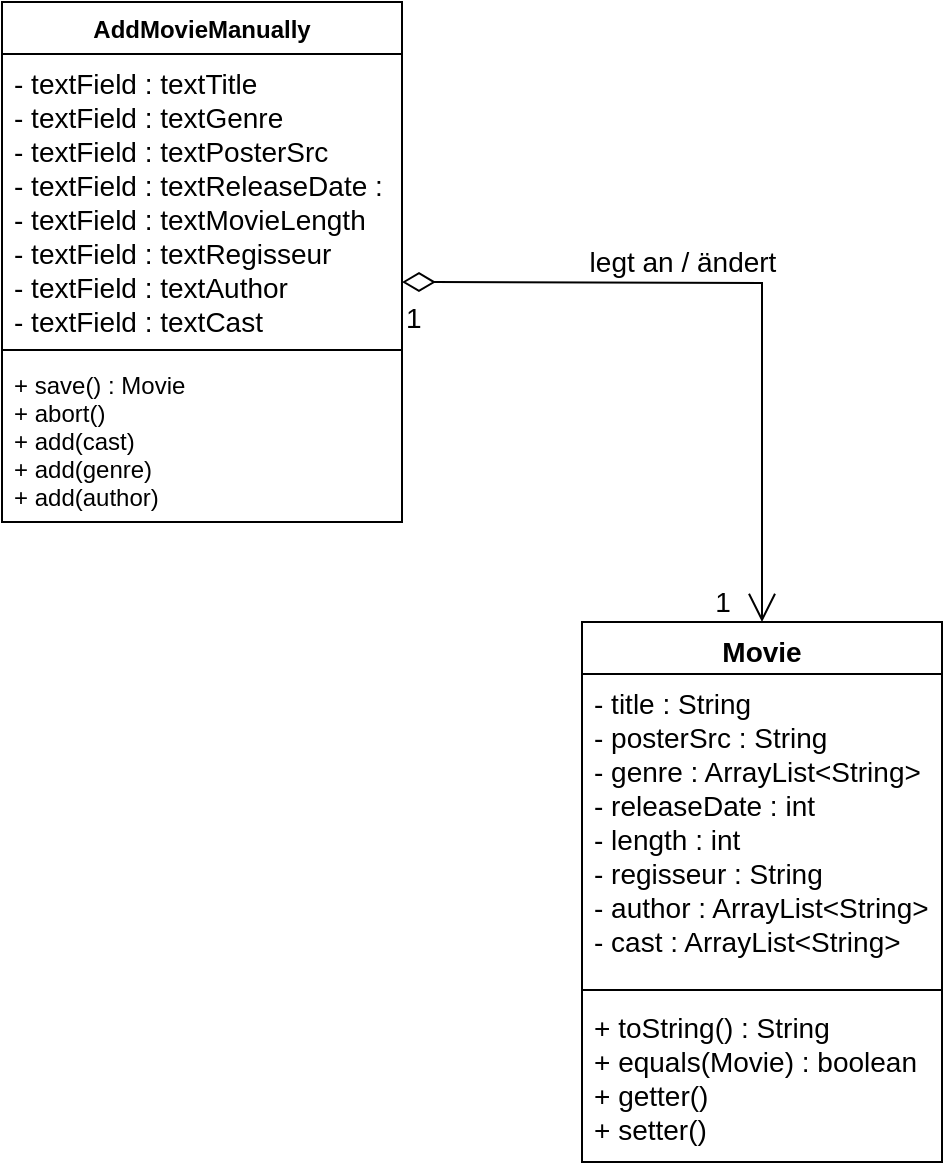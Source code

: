 <mxfile version="18.0.2" type="device"><diagram id="hnOvhdn4RAAlUsQbI7Sv" name="Page-1"><mxGraphModel dx="305" dy="545" grid="1" gridSize="10" guides="1" tooltips="1" connect="1" arrows="1" fold="1" page="1" pageScale="1" pageWidth="1200" pageHeight="1920" math="0" shadow="0"><root><mxCell id="0"/><mxCell id="1" parent="0"/><mxCell id="KevBFgArK-WIYRAsdF_v-9" value="AddMovieManually" style="swimlane;fontStyle=1;align=center;verticalAlign=top;childLayout=stackLayout;horizontal=1;startSize=26;horizontalStack=0;resizeParent=1;resizeParentMax=0;resizeLast=0;collapsible=1;marginBottom=0;" parent="1" vertex="1"><mxGeometry x="440" y="90" width="200" height="260" as="geometry"/></mxCell><mxCell id="KevBFgArK-WIYRAsdF_v-10" value="- textField : textTitle &#xA;- textField : textGenre&#xA;- textField : textPosterSrc&#xA;- textField : textReleaseDate : &#xA;- textField : textMovieLength&#xA;- textField : textRegisseur&#xA;- textField : textAuthor&#xA;- textField : textCast" style="text;strokeColor=none;fillColor=none;align=left;verticalAlign=top;spacingLeft=4;spacingRight=4;overflow=hidden;rotatable=0;points=[[0,0.5],[1,0.5]];portConstraint=eastwest;fontSize=14;" parent="KevBFgArK-WIYRAsdF_v-9" vertex="1"><mxGeometry y="26" width="200" height="144" as="geometry"/></mxCell><mxCell id="KevBFgArK-WIYRAsdF_v-11" value="" style="line;strokeWidth=1;fillColor=none;align=left;verticalAlign=middle;spacingTop=-1;spacingLeft=3;spacingRight=3;rotatable=0;labelPosition=right;points=[];portConstraint=eastwest;" parent="KevBFgArK-WIYRAsdF_v-9" vertex="1"><mxGeometry y="170" width="200" height="8" as="geometry"/></mxCell><mxCell id="KevBFgArK-WIYRAsdF_v-12" value="+ save() : Movie&#xA;+ abort() &#xA;+ add(cast)&#xA;+ add(genre)&#xA;+ add(author)&#xA;&#xA;&#xA;&#xA;&#xA;" style="text;strokeColor=none;fillColor=none;align=left;verticalAlign=top;spacingLeft=4;spacingRight=4;overflow=hidden;rotatable=0;points=[[0,0.5],[1,0.5]];portConstraint=eastwest;" parent="KevBFgArK-WIYRAsdF_v-9" vertex="1"><mxGeometry y="178" width="200" height="82" as="geometry"/></mxCell><mxCell id="KevBFgArK-WIYRAsdF_v-13" value="Movie" style="swimlane;fontStyle=1;align=center;verticalAlign=top;childLayout=stackLayout;horizontal=1;startSize=26;horizontalStack=0;resizeParent=1;resizeParentMax=0;resizeLast=0;collapsible=1;marginBottom=0;fontSize=14;" parent="1" vertex="1"><mxGeometry x="730" y="400" width="180" height="270" as="geometry"/></mxCell><mxCell id="KevBFgArK-WIYRAsdF_v-14" value="- title : String&#xA;- posterSrc : String&#xA;- genre : ArrayList&lt;String&gt;&#xA;- releaseDate : int&#xA;- length : int&#xA;- regisseur : String&#xA;- author : ArrayList&lt;String&gt;&#xA;- cast : ArrayList&lt;String&gt; &#xA;" style="text;strokeColor=none;fillColor=none;align=left;verticalAlign=top;spacingLeft=4;spacingRight=4;overflow=hidden;rotatable=0;points=[[0,0.5],[1,0.5]];portConstraint=eastwest;fontSize=14;" parent="KevBFgArK-WIYRAsdF_v-13" vertex="1"><mxGeometry y="26" width="180" height="154" as="geometry"/></mxCell><mxCell id="KevBFgArK-WIYRAsdF_v-15" value="" style="line;strokeWidth=1;fillColor=none;align=left;verticalAlign=middle;spacingTop=-1;spacingLeft=3;spacingRight=3;rotatable=0;labelPosition=right;points=[];portConstraint=eastwest;fontSize=14;" parent="KevBFgArK-WIYRAsdF_v-13" vertex="1"><mxGeometry y="180" width="180" height="8" as="geometry"/></mxCell><mxCell id="KevBFgArK-WIYRAsdF_v-16" value="+ toString() : String&#xA;+ equals(Movie) : boolean&#xA;+ getter()&#xA;+ setter()&#xA;" style="text;strokeColor=none;fillColor=none;align=left;verticalAlign=top;spacingLeft=4;spacingRight=4;overflow=hidden;rotatable=0;points=[[0,0.5],[1,0.5]];portConstraint=eastwest;fontSize=14;" parent="KevBFgArK-WIYRAsdF_v-13" vertex="1"><mxGeometry y="188" width="180" height="82" as="geometry"/></mxCell><mxCell id="KevBFgArK-WIYRAsdF_v-17" value="&lt;div&gt;legt an / ändert&lt;/div&gt;" style="endArrow=open;html=1;endSize=12;startArrow=diamondThin;startSize=14;startFill=0;edgeStyle=orthogonalEdgeStyle;rounded=0;fontSize=14;entryX=0.5;entryY=0;entryDx=0;entryDy=0;" parent="1" target="KevBFgArK-WIYRAsdF_v-13" edge="1"><mxGeometry x="-0.2" y="10" relative="1" as="geometry"><mxPoint x="640" y="230" as="sourcePoint"/><mxPoint x="780" y="230" as="targetPoint"/><mxPoint as="offset"/></mxGeometry></mxCell><mxCell id="KevBFgArK-WIYRAsdF_v-18" value="1" style="edgeLabel;resizable=0;html=1;align=left;verticalAlign=top;fontSize=14;" parent="KevBFgArK-WIYRAsdF_v-17" connectable="0" vertex="1"><mxGeometry x="-1" relative="1" as="geometry"><mxPoint y="3" as="offset"/></mxGeometry></mxCell><mxCell id="KevBFgArK-WIYRAsdF_v-29" value="1" style="text;html=1;align=center;verticalAlign=middle;resizable=0;points=[];autosize=1;strokeColor=none;fillColor=none;fontSize=14;" parent="1" vertex="1"><mxGeometry x="790" y="380" width="20" height="20" as="geometry"/></mxCell></root></mxGraphModel></diagram></mxfile>